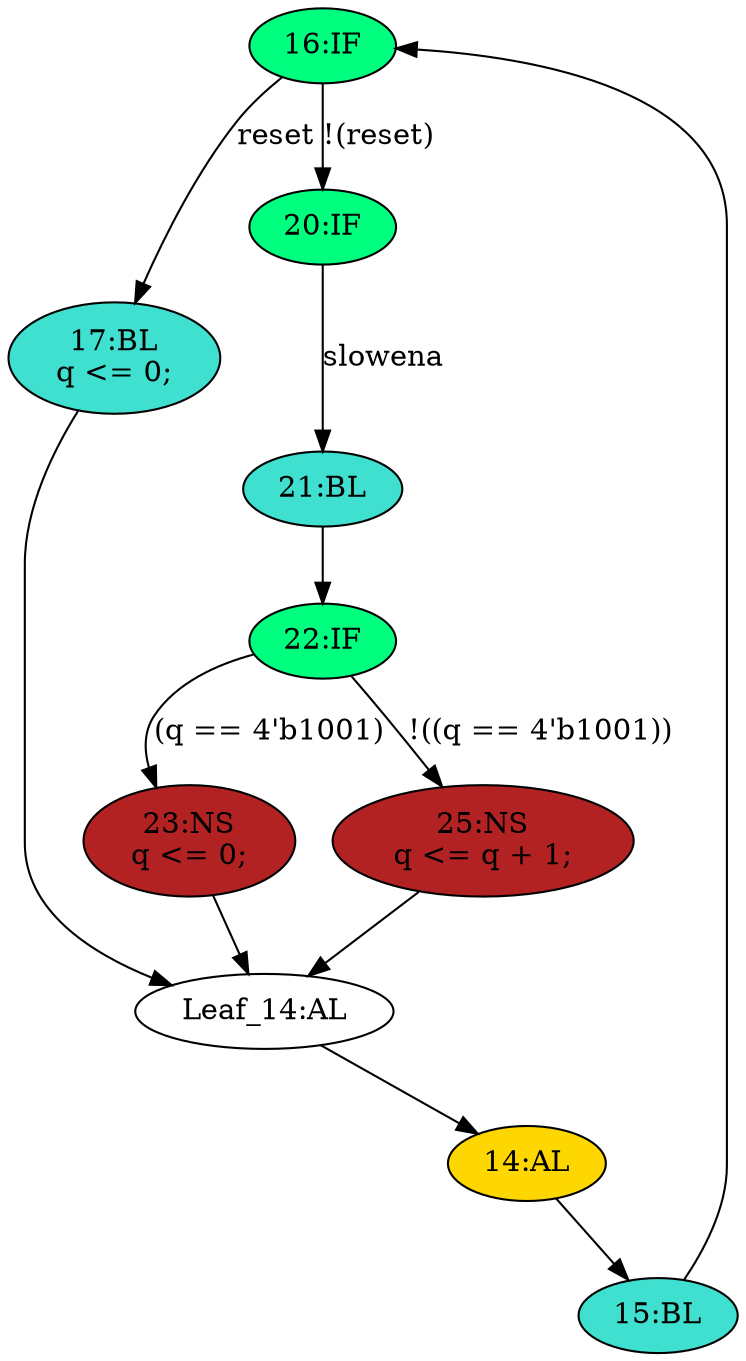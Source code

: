 strict digraph "compose( ,  )" {
	node [label="\N"];
	"16:IF"	[ast="<pyverilog.vparser.ast.IfStatement object at 0x7f7cfe296bd0>",
		fillcolor=springgreen,
		label="16:IF",
		statements="[]",
		style=filled,
		typ=IfStatement];
	"17:BL"	[ast="<pyverilog.vparser.ast.Block object at 0x7f7cfe375410>",
		fillcolor=turquoise,
		label="17:BL
q <= 0;",
		statements="[<pyverilog.vparser.ast.NonblockingSubstitution object at 0x7f7cfe296810>]",
		style=filled,
		typ=Block];
	"16:IF" -> "17:BL"	[cond="['reset']",
		label=reset,
		lineno=16];
	"20:IF"	[ast="<pyverilog.vparser.ast.IfStatement object at 0x7f7cfe2e33d0>",
		fillcolor=springgreen,
		label="20:IF",
		statements="[]",
		style=filled,
		typ=IfStatement];
	"16:IF" -> "20:IF"	[cond="['reset']",
		label="!(reset)",
		lineno=16];
	"22:IF"	[ast="<pyverilog.vparser.ast.IfStatement object at 0x7f7cfe28ecd0>",
		fillcolor=springgreen,
		label="22:IF",
		statements="[]",
		style=filled,
		typ=IfStatement];
	"23:NS"	[ast="<pyverilog.vparser.ast.NonblockingSubstitution object at 0x7f7cfe28ebd0>",
		fillcolor=firebrick,
		label="23:NS
q <= 0;",
		statements="[<pyverilog.vparser.ast.NonblockingSubstitution object at 0x7f7cfe28ebd0>]",
		style=filled,
		typ=NonblockingSubstitution];
	"22:IF" -> "23:NS"	[cond="['q']",
		label="(q == 4'b1001)",
		lineno=22];
	"25:NS"	[ast="<pyverilog.vparser.ast.NonblockingSubstitution object at 0x7f7cfe2f1050>",
		fillcolor=firebrick,
		label="25:NS
q <= q + 1;",
		statements="[<pyverilog.vparser.ast.NonblockingSubstitution object at 0x7f7cfe2f1050>]",
		style=filled,
		typ=NonblockingSubstitution];
	"22:IF" -> "25:NS"	[cond="['q']",
		label="!((q == 4'b1001))",
		lineno=22];
	"21:BL"	[ast="<pyverilog.vparser.ast.Block object at 0x7f7cfe2e34d0>",
		fillcolor=turquoise,
		label="21:BL",
		statements="[]",
		style=filled,
		typ=Block];
	"21:BL" -> "22:IF"	[cond="[]",
		lineno=None];
	"Leaf_14:AL"	[def_var="['q']",
		label="Leaf_14:AL"];
	"23:NS" -> "Leaf_14:AL"	[cond="[]",
		lineno=None];
	"15:BL"	[ast="<pyverilog.vparser.ast.Block object at 0x7f7cfe3750d0>",
		fillcolor=turquoise,
		label="15:BL",
		statements="[]",
		style=filled,
		typ=Block];
	"15:BL" -> "16:IF"	[cond="[]",
		lineno=None];
	"17:BL" -> "Leaf_14:AL"	[cond="[]",
		lineno=None];
	"14:AL"	[ast="<pyverilog.vparser.ast.Always object at 0x7f7cfe375390>",
		clk_sens=True,
		fillcolor=gold,
		label="14:AL",
		sens="['clk']",
		statements="[]",
		style=filled,
		typ=Always,
		use_var="['reset', 'q', 'slowena']"];
	"14:AL" -> "15:BL"	[cond="[]",
		lineno=None];
	"20:IF" -> "21:BL"	[cond="['slowena']",
		label=slowena,
		lineno=20];
	"25:NS" -> "Leaf_14:AL"	[cond="[]",
		lineno=None];
	"Leaf_14:AL" -> "14:AL";
}
